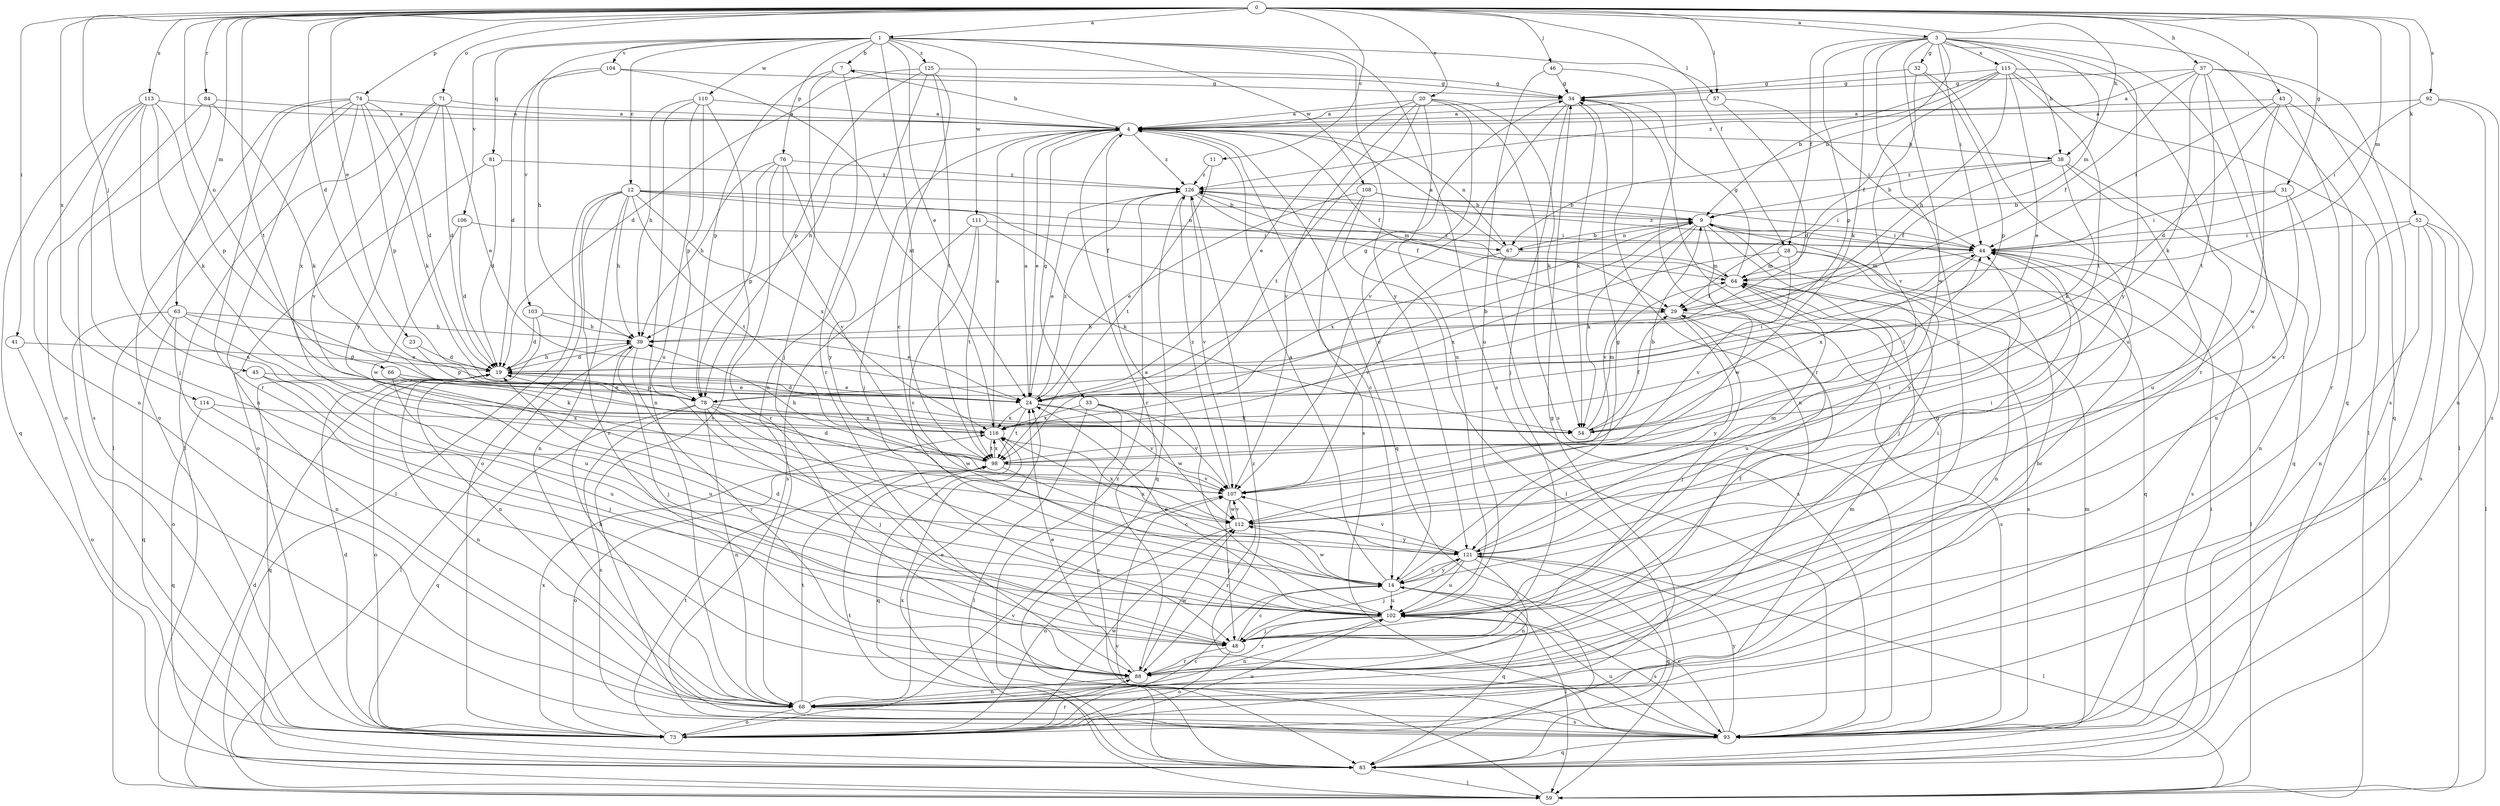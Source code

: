 strict digraph  {
0;
1;
3;
4;
7;
9;
11;
12;
14;
19;
20;
23;
24;
28;
29;
31;
32;
33;
34;
37;
38;
39;
41;
43;
44;
45;
46;
48;
52;
54;
57;
59;
63;
64;
66;
67;
68;
71;
73;
74;
76;
78;
81;
83;
84;
88;
92;
93;
98;
102;
103;
104;
106;
107;
108;
110;
111;
112;
113;
114;
115;
116;
121;
125;
126;
0 -> 1  [label=a];
0 -> 3  [label=a];
0 -> 11  [label=c];
0 -> 19  [label=d];
0 -> 20  [label=e];
0 -> 23  [label=e];
0 -> 28  [label=f];
0 -> 31  [label=g];
0 -> 37  [label=h];
0 -> 38  [label=h];
0 -> 41  [label=i];
0 -> 43  [label=i];
0 -> 45  [label=j];
0 -> 46  [label=j];
0 -> 52  [label=k];
0 -> 57  [label=l];
0 -> 63  [label=m];
0 -> 64  [label=m];
0 -> 66  [label=n];
0 -> 71  [label=o];
0 -> 74  [label=p];
0 -> 84  [label=r];
0 -> 92  [label=s];
0 -> 98  [label=t];
0 -> 113  [label=x];
0 -> 114  [label=x];
1 -> 7  [label=b];
1 -> 12  [label=c];
1 -> 24  [label=e];
1 -> 57  [label=l];
1 -> 76  [label=p];
1 -> 81  [label=q];
1 -> 93  [label=s];
1 -> 98  [label=t];
1 -> 103  [label=v];
1 -> 104  [label=v];
1 -> 106  [label=v];
1 -> 108  [label=w];
1 -> 110  [label=w];
1 -> 111  [label=w];
1 -> 121  [label=y];
1 -> 125  [label=z];
3 -> 28  [label=f];
3 -> 32  [label=g];
3 -> 38  [label=h];
3 -> 44  [label=i];
3 -> 48  [label=j];
3 -> 54  [label=k];
3 -> 64  [label=m];
3 -> 67  [label=n];
3 -> 78  [label=p];
3 -> 83  [label=q];
3 -> 88  [label=r];
3 -> 112  [label=w];
3 -> 115  [label=x];
3 -> 121  [label=y];
4 -> 7  [label=b];
4 -> 24  [label=e];
4 -> 29  [label=f];
4 -> 33  [label=g];
4 -> 38  [label=h];
4 -> 39  [label=h];
4 -> 48  [label=j];
4 -> 67  [label=n];
4 -> 83  [label=q];
4 -> 88  [label=r];
4 -> 93  [label=s];
4 -> 126  [label=z];
7 -> 34  [label=g];
7 -> 48  [label=j];
7 -> 78  [label=p];
7 -> 88  [label=r];
9 -> 44  [label=i];
9 -> 48  [label=j];
9 -> 54  [label=k];
9 -> 67  [label=n];
9 -> 83  [label=q];
9 -> 107  [label=v];
9 -> 112  [label=w];
9 -> 116  [label=x];
9 -> 121  [label=y];
11 -> 98  [label=t];
11 -> 126  [label=z];
12 -> 9  [label=b];
12 -> 29  [label=f];
12 -> 39  [label=h];
12 -> 59  [label=l];
12 -> 67  [label=n];
12 -> 68  [label=n];
12 -> 73  [label=o];
12 -> 88  [label=r];
12 -> 98  [label=t];
12 -> 116  [label=x];
14 -> 4  [label=a];
14 -> 34  [label=g];
14 -> 59  [label=l];
14 -> 83  [label=q];
14 -> 102  [label=u];
14 -> 112  [label=w];
14 -> 121  [label=y];
19 -> 24  [label=e];
19 -> 39  [label=h];
19 -> 68  [label=n];
19 -> 73  [label=o];
19 -> 78  [label=p];
19 -> 83  [label=q];
20 -> 4  [label=a];
20 -> 14  [label=c];
20 -> 24  [label=e];
20 -> 54  [label=k];
20 -> 93  [label=s];
20 -> 98  [label=t];
20 -> 102  [label=u];
20 -> 107  [label=v];
23 -> 19  [label=d];
23 -> 78  [label=p];
24 -> 4  [label=a];
24 -> 9  [label=b];
24 -> 19  [label=d];
24 -> 34  [label=g];
24 -> 44  [label=i];
24 -> 54  [label=k];
24 -> 98  [label=t];
24 -> 107  [label=v];
24 -> 116  [label=x];
24 -> 126  [label=z];
28 -> 59  [label=l];
28 -> 64  [label=m];
28 -> 68  [label=n];
28 -> 107  [label=v];
28 -> 116  [label=x];
29 -> 39  [label=h];
29 -> 48  [label=j];
29 -> 93  [label=s];
29 -> 121  [label=y];
31 -> 9  [label=b];
31 -> 44  [label=i];
31 -> 68  [label=n];
31 -> 112  [label=w];
32 -> 34  [label=g];
32 -> 78  [label=p];
32 -> 102  [label=u];
32 -> 107  [label=v];
33 -> 59  [label=l];
33 -> 93  [label=s];
33 -> 107  [label=v];
33 -> 112  [label=w];
33 -> 116  [label=x];
34 -> 4  [label=a];
34 -> 48  [label=j];
34 -> 54  [label=k];
34 -> 68  [label=n];
34 -> 107  [label=v];
37 -> 4  [label=a];
37 -> 14  [label=c];
37 -> 29  [label=f];
37 -> 34  [label=g];
37 -> 54  [label=k];
37 -> 83  [label=q];
37 -> 93  [label=s];
37 -> 98  [label=t];
38 -> 9  [label=b];
38 -> 29  [label=f];
38 -> 54  [label=k];
38 -> 83  [label=q];
38 -> 102  [label=u];
38 -> 126  [label=z];
39 -> 19  [label=d];
39 -> 48  [label=j];
39 -> 59  [label=l];
39 -> 88  [label=r];
41 -> 19  [label=d];
41 -> 73  [label=o];
43 -> 4  [label=a];
43 -> 19  [label=d];
43 -> 44  [label=i];
43 -> 59  [label=l];
43 -> 88  [label=r];
43 -> 112  [label=w];
44 -> 64  [label=m];
44 -> 88  [label=r];
44 -> 93  [label=s];
44 -> 116  [label=x];
44 -> 126  [label=z];
45 -> 24  [label=e];
45 -> 48  [label=j];
45 -> 102  [label=u];
46 -> 34  [label=g];
46 -> 88  [label=r];
46 -> 102  [label=u];
48 -> 14  [label=c];
48 -> 29  [label=f];
48 -> 73  [label=o];
48 -> 88  [label=r];
52 -> 44  [label=i];
52 -> 59  [label=l];
52 -> 68  [label=n];
52 -> 73  [label=o];
52 -> 93  [label=s];
52 -> 102  [label=u];
54 -> 29  [label=f];
54 -> 44  [label=i];
54 -> 64  [label=m];
57 -> 4  [label=a];
57 -> 19  [label=d];
57 -> 44  [label=i];
59 -> 19  [label=d];
59 -> 107  [label=v];
63 -> 24  [label=e];
63 -> 39  [label=h];
63 -> 68  [label=n];
63 -> 73  [label=o];
63 -> 83  [label=q];
63 -> 102  [label=u];
64 -> 29  [label=f];
64 -> 34  [label=g];
64 -> 93  [label=s];
64 -> 102  [label=u];
64 -> 126  [label=z];
66 -> 24  [label=e];
66 -> 54  [label=k];
66 -> 102  [label=u];
67 -> 4  [label=a];
67 -> 9  [label=b];
67 -> 64  [label=m];
67 -> 93  [label=s];
67 -> 107  [label=v];
68 -> 9  [label=b];
68 -> 24  [label=e];
68 -> 39  [label=h];
68 -> 73  [label=o];
68 -> 93  [label=s];
68 -> 98  [label=t];
71 -> 4  [label=a];
71 -> 19  [label=d];
71 -> 24  [label=e];
71 -> 59  [label=l];
71 -> 107  [label=v];
71 -> 121  [label=y];
73 -> 14  [label=c];
73 -> 19  [label=d];
73 -> 34  [label=g];
73 -> 64  [label=m];
73 -> 88  [label=r];
73 -> 98  [label=t];
73 -> 102  [label=u];
73 -> 107  [label=v];
73 -> 112  [label=w];
73 -> 116  [label=x];
74 -> 4  [label=a];
74 -> 19  [label=d];
74 -> 54  [label=k];
74 -> 59  [label=l];
74 -> 68  [label=n];
74 -> 73  [label=o];
74 -> 78  [label=p];
74 -> 88  [label=r];
74 -> 116  [label=x];
76 -> 39  [label=h];
76 -> 78  [label=p];
76 -> 88  [label=r];
76 -> 107  [label=v];
76 -> 121  [label=y];
76 -> 126  [label=z];
78 -> 14  [label=c];
78 -> 48  [label=j];
78 -> 68  [label=n];
78 -> 83  [label=q];
78 -> 93  [label=s];
78 -> 112  [label=w];
78 -> 116  [label=x];
81 -> 19  [label=d];
81 -> 73  [label=o];
81 -> 126  [label=z];
83 -> 44  [label=i];
83 -> 59  [label=l];
83 -> 98  [label=t];
83 -> 116  [label=x];
83 -> 126  [label=z];
84 -> 4  [label=a];
84 -> 54  [label=k];
84 -> 73  [label=o];
84 -> 93  [label=s];
88 -> 24  [label=e];
88 -> 68  [label=n];
88 -> 112  [label=w];
92 -> 4  [label=a];
92 -> 44  [label=i];
92 -> 68  [label=n];
92 -> 93  [label=s];
93 -> 14  [label=c];
93 -> 34  [label=g];
93 -> 64  [label=m];
93 -> 83  [label=q];
93 -> 102  [label=u];
93 -> 121  [label=y];
93 -> 126  [label=z];
98 -> 9  [label=b];
98 -> 14  [label=c];
98 -> 39  [label=h];
98 -> 73  [label=o];
98 -> 107  [label=v];
98 -> 116  [label=x];
102 -> 4  [label=a];
102 -> 19  [label=d];
102 -> 24  [label=e];
102 -> 44  [label=i];
102 -> 48  [label=j];
102 -> 68  [label=n];
102 -> 88  [label=r];
102 -> 93  [label=s];
103 -> 19  [label=d];
103 -> 24  [label=e];
103 -> 39  [label=h];
103 -> 68  [label=n];
104 -> 19  [label=d];
104 -> 34  [label=g];
104 -> 39  [label=h];
104 -> 116  [label=x];
106 -> 19  [label=d];
106 -> 44  [label=i];
106 -> 112  [label=w];
107 -> 19  [label=d];
107 -> 48  [label=j];
107 -> 88  [label=r];
107 -> 112  [label=w];
107 -> 126  [label=z];
108 -> 9  [label=b];
108 -> 14  [label=c];
108 -> 24  [label=e];
108 -> 44  [label=i];
108 -> 59  [label=l];
110 -> 4  [label=a];
110 -> 39  [label=h];
110 -> 68  [label=n];
110 -> 78  [label=p];
110 -> 93  [label=s];
110 -> 102  [label=u];
111 -> 14  [label=c];
111 -> 44  [label=i];
111 -> 54  [label=k];
111 -> 93  [label=s];
111 -> 98  [label=t];
112 -> 44  [label=i];
112 -> 73  [label=o];
112 -> 107  [label=v];
112 -> 116  [label=x];
112 -> 121  [label=y];
113 -> 4  [label=a];
113 -> 48  [label=j];
113 -> 54  [label=k];
113 -> 68  [label=n];
113 -> 78  [label=p];
113 -> 83  [label=q];
113 -> 102  [label=u];
114 -> 83  [label=q];
114 -> 88  [label=r];
114 -> 116  [label=x];
115 -> 9  [label=b];
115 -> 24  [label=e];
115 -> 29  [label=f];
115 -> 34  [label=g];
115 -> 39  [label=h];
115 -> 59  [label=l];
115 -> 88  [label=r];
115 -> 98  [label=t];
115 -> 126  [label=z];
116 -> 4  [label=a];
116 -> 83  [label=q];
116 -> 98  [label=t];
121 -> 14  [label=c];
121 -> 44  [label=i];
121 -> 48  [label=j];
121 -> 59  [label=l];
121 -> 64  [label=m];
121 -> 68  [label=n];
121 -> 83  [label=q];
121 -> 102  [label=u];
121 -> 107  [label=v];
121 -> 116  [label=x];
125 -> 14  [label=c];
125 -> 19  [label=d];
125 -> 34  [label=g];
125 -> 68  [label=n];
125 -> 78  [label=p];
125 -> 98  [label=t];
126 -> 9  [label=b];
126 -> 24  [label=e];
126 -> 29  [label=f];
126 -> 64  [label=m];
126 -> 83  [label=q];
126 -> 107  [label=v];
}
